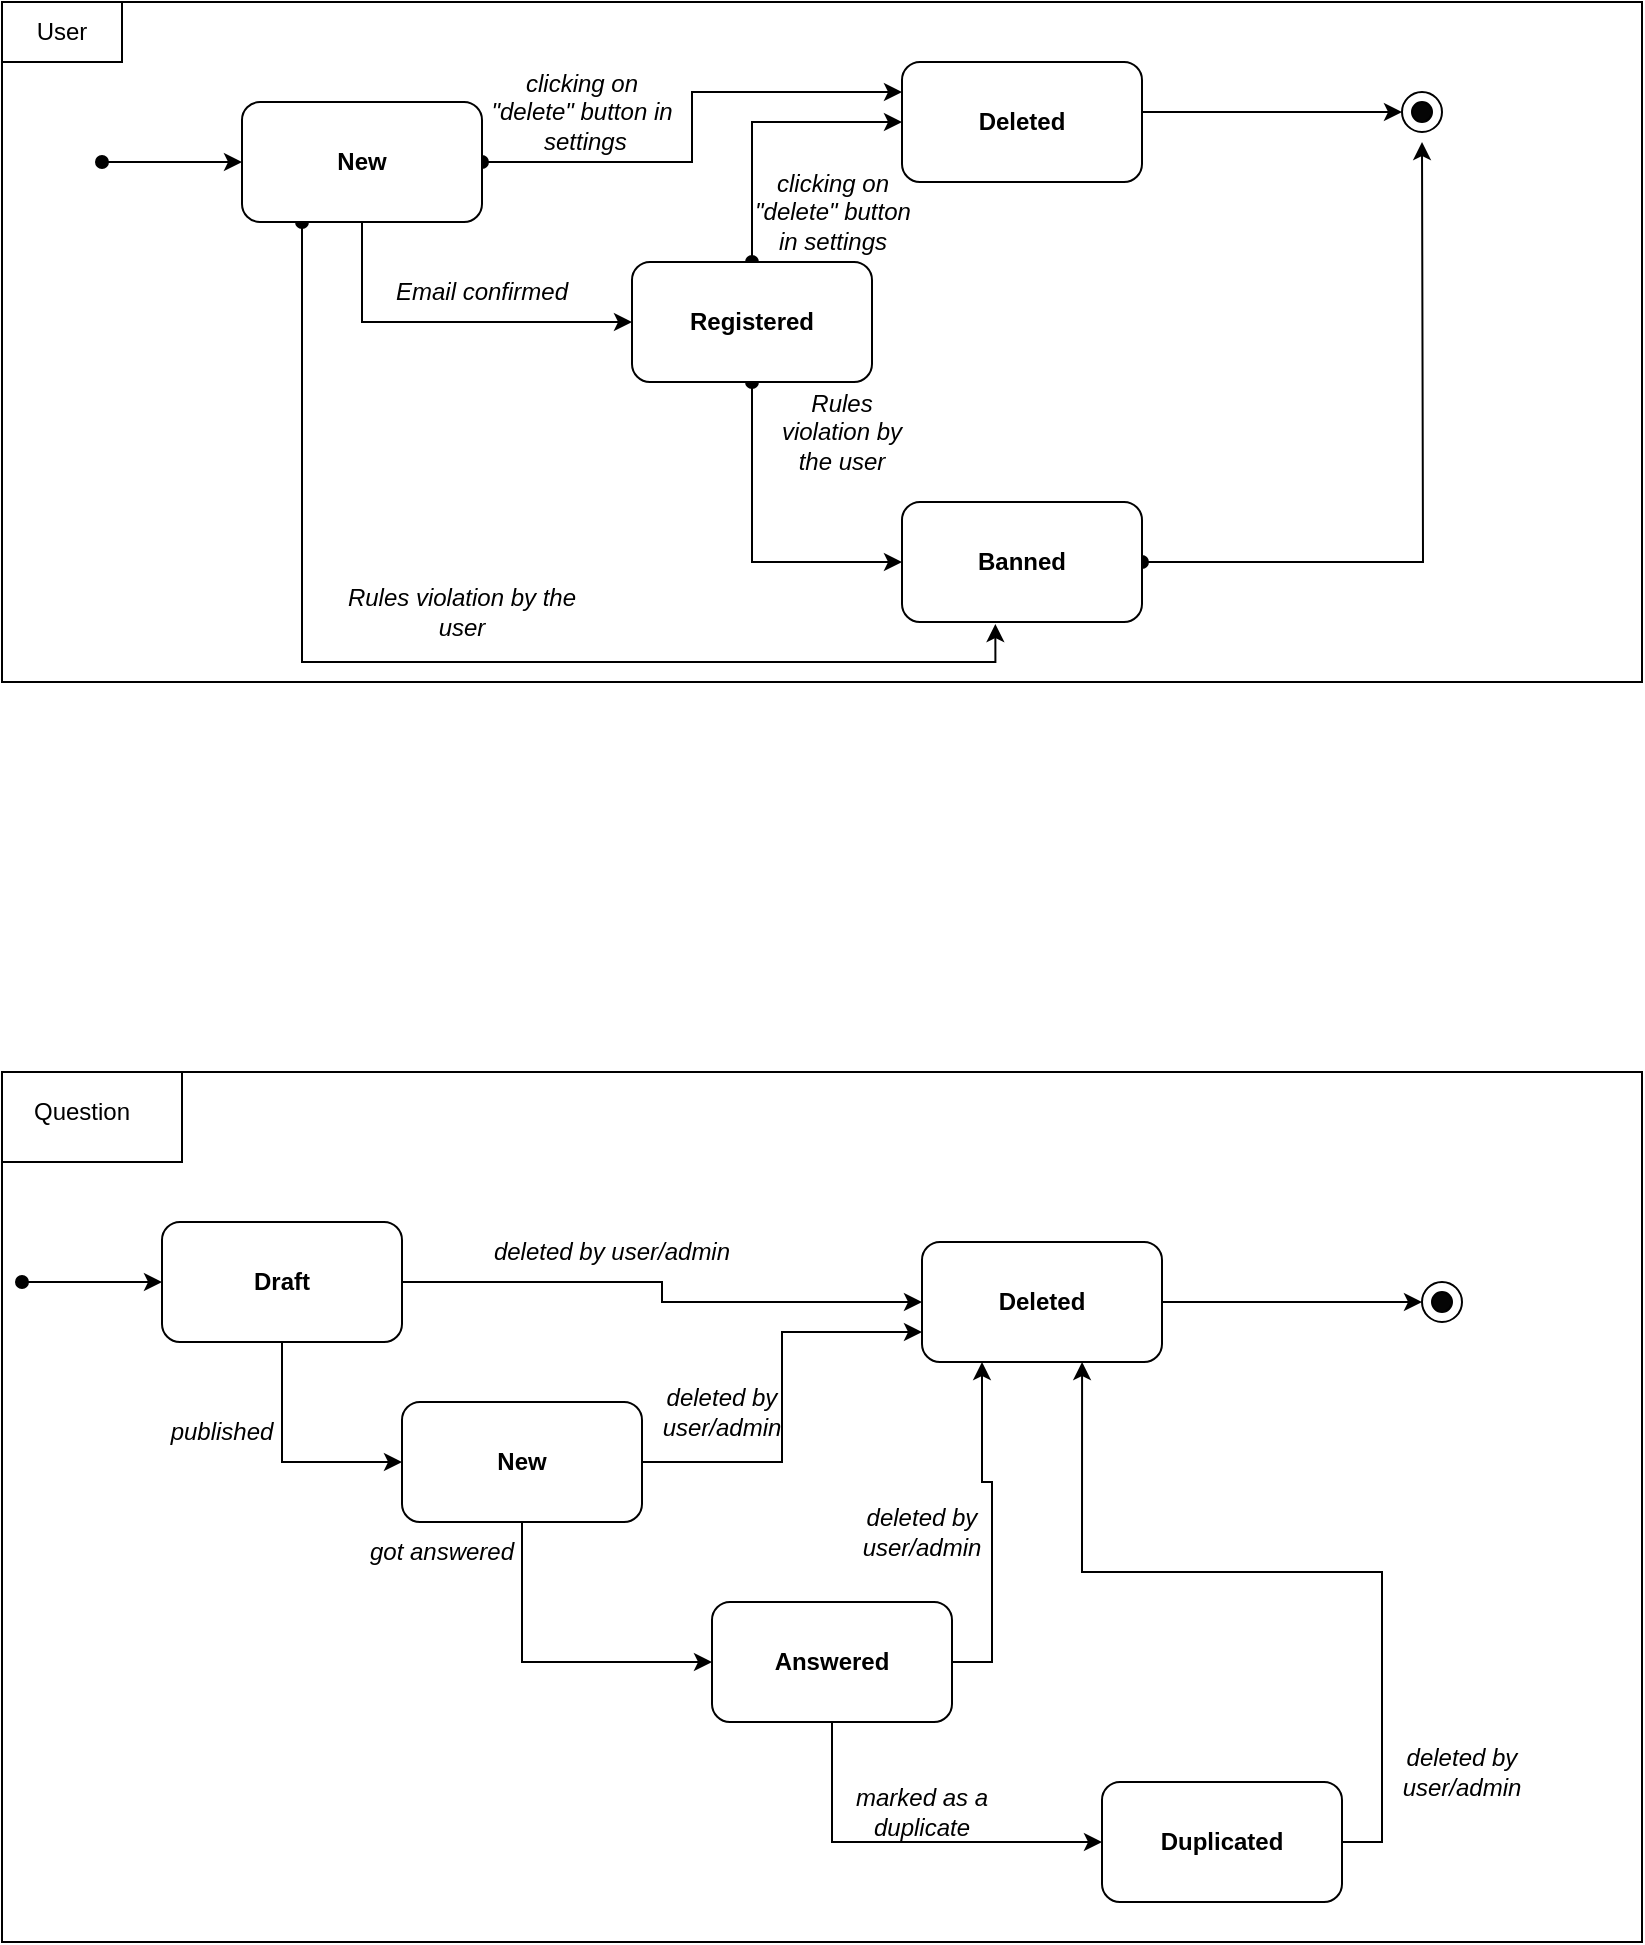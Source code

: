 <mxfile version="15.6.3" type="github">
  <diagram id="_NTMSPs0qQEtHsQQjLQI" name="Page-1">
    <mxGraphModel dx="1038" dy="550" grid="1" gridSize="10" guides="1" tooltips="1" connect="1" arrows="1" fold="1" page="1" pageScale="1" pageWidth="850" pageHeight="1100" math="0" shadow="0">
      <root>
        <mxCell id="0" />
        <mxCell id="1" parent="0" />
        <mxCell id="0sF_CZcfK4h5zrIeetzB-53" value="" style="rounded=0;whiteSpace=wrap;html=1;fillColor=none;" vertex="1" parent="1">
          <mxGeometry x="10" y="10" width="60" height="30" as="geometry" />
        </mxCell>
        <mxCell id="0sF_CZcfK4h5zrIeetzB-46" value="" style="ellipse;whiteSpace=wrap;html=1;aspect=fixed;" vertex="1" parent="1">
          <mxGeometry x="710" y="55" width="20" height="20" as="geometry" />
        </mxCell>
        <mxCell id="0sF_CZcfK4h5zrIeetzB-4" style="edgeStyle=orthogonalEdgeStyle;rounded=0;orthogonalLoop=1;jettySize=auto;html=1;exitX=0.5;exitY=1;exitDx=0;exitDy=0;entryX=0;entryY=0.5;entryDx=0;entryDy=0;" edge="1" parent="1" source="0sF_CZcfK4h5zrIeetzB-2" target="0sF_CZcfK4h5zrIeetzB-3">
          <mxGeometry relative="1" as="geometry" />
        </mxCell>
        <mxCell id="0sF_CZcfK4h5zrIeetzB-38" style="edgeStyle=orthogonalEdgeStyle;rounded=0;orthogonalLoop=1;jettySize=auto;html=1;exitX=1;exitY=0.5;exitDx=0;exitDy=0;entryX=0;entryY=0.25;entryDx=0;entryDy=0;startArrow=oval;startFill=1;sourcePerimeterSpacing=10;targetPerimeterSpacing=8;strokeWidth=1;" edge="1" parent="1" source="0sF_CZcfK4h5zrIeetzB-2" target="0sF_CZcfK4h5zrIeetzB-32">
          <mxGeometry relative="1" as="geometry" />
        </mxCell>
        <mxCell id="0sF_CZcfK4h5zrIeetzB-40" style="edgeStyle=orthogonalEdgeStyle;rounded=0;orthogonalLoop=1;jettySize=auto;html=1;exitX=0.25;exitY=1;exitDx=0;exitDy=0;entryX=0.389;entryY=1.017;entryDx=0;entryDy=0;entryPerimeter=0;startArrow=oval;startFill=1;sourcePerimeterSpacing=10;targetPerimeterSpacing=8;strokeWidth=1;" edge="1" parent="1" source="0sF_CZcfK4h5zrIeetzB-2" target="0sF_CZcfK4h5zrIeetzB-33">
          <mxGeometry relative="1" as="geometry" />
        </mxCell>
        <mxCell id="0sF_CZcfK4h5zrIeetzB-2" value="&lt;b&gt;New&lt;/b&gt;" style="rounded=1;whiteSpace=wrap;html=1;" vertex="1" parent="1">
          <mxGeometry x="130" y="60" width="120" height="60" as="geometry" />
        </mxCell>
        <mxCell id="0sF_CZcfK4h5zrIeetzB-36" style="edgeStyle=orthogonalEdgeStyle;rounded=0;orthogonalLoop=1;jettySize=auto;html=1;exitX=0.5;exitY=1;exitDx=0;exitDy=0;entryX=0;entryY=0.5;entryDx=0;entryDy=0;startArrow=oval;startFill=1;sourcePerimeterSpacing=10;targetPerimeterSpacing=8;strokeWidth=1;" edge="1" parent="1" source="0sF_CZcfK4h5zrIeetzB-3" target="0sF_CZcfK4h5zrIeetzB-33">
          <mxGeometry relative="1" as="geometry" />
        </mxCell>
        <mxCell id="0sF_CZcfK4h5zrIeetzB-37" style="edgeStyle=orthogonalEdgeStyle;rounded=0;orthogonalLoop=1;jettySize=auto;html=1;exitX=0.5;exitY=0;exitDx=0;exitDy=0;entryX=0;entryY=0.5;entryDx=0;entryDy=0;startArrow=oval;startFill=1;sourcePerimeterSpacing=10;targetPerimeterSpacing=8;strokeWidth=1;" edge="1" parent="1" source="0sF_CZcfK4h5zrIeetzB-3" target="0sF_CZcfK4h5zrIeetzB-32">
          <mxGeometry relative="1" as="geometry" />
        </mxCell>
        <mxCell id="0sF_CZcfK4h5zrIeetzB-3" value="&lt;b&gt;Registered&lt;/b&gt;" style="rounded=1;whiteSpace=wrap;html=1;" vertex="1" parent="1">
          <mxGeometry x="325" y="140" width="120" height="60" as="geometry" />
        </mxCell>
        <mxCell id="0sF_CZcfK4h5zrIeetzB-5" value="&lt;i&gt;Email confirmed&lt;/i&gt;" style="text;html=1;strokeColor=none;fillColor=none;align=center;verticalAlign=middle;whiteSpace=wrap;rounded=0;" vertex="1" parent="1">
          <mxGeometry x="200" y="140" width="100" height="30" as="geometry" />
        </mxCell>
        <mxCell id="0sF_CZcfK4h5zrIeetzB-11" style="edgeStyle=orthogonalEdgeStyle;rounded=0;orthogonalLoop=1;jettySize=auto;html=1;exitX=1;exitY=0.5;exitDx=0;exitDy=0;entryX=0;entryY=0.5;entryDx=0;entryDy=0;" edge="1" parent="1" source="0sF_CZcfK4h5zrIeetzB-6" target="0sF_CZcfK4h5zrIeetzB-9">
          <mxGeometry relative="1" as="geometry" />
        </mxCell>
        <mxCell id="0sF_CZcfK4h5zrIeetzB-15" style="edgeStyle=orthogonalEdgeStyle;rounded=0;orthogonalLoop=1;jettySize=auto;html=1;exitX=0.5;exitY=1;exitDx=0;exitDy=0;entryX=0;entryY=0.5;entryDx=0;entryDy=0;" edge="1" parent="1" source="0sF_CZcfK4h5zrIeetzB-6" target="0sF_CZcfK4h5zrIeetzB-7">
          <mxGeometry relative="1" as="geometry" />
        </mxCell>
        <mxCell id="0sF_CZcfK4h5zrIeetzB-6" value="&lt;b&gt;Draft&lt;/b&gt;" style="rounded=1;whiteSpace=wrap;html=1;" vertex="1" parent="1">
          <mxGeometry x="90" y="620" width="120" height="60" as="geometry" />
        </mxCell>
        <mxCell id="0sF_CZcfK4h5zrIeetzB-12" style="edgeStyle=orthogonalEdgeStyle;rounded=0;orthogonalLoop=1;jettySize=auto;html=1;exitX=1;exitY=0.5;exitDx=0;exitDy=0;entryX=0;entryY=0.75;entryDx=0;entryDy=0;" edge="1" parent="1" source="0sF_CZcfK4h5zrIeetzB-7" target="0sF_CZcfK4h5zrIeetzB-9">
          <mxGeometry relative="1" as="geometry" />
        </mxCell>
        <mxCell id="0sF_CZcfK4h5zrIeetzB-16" style="edgeStyle=orthogonalEdgeStyle;rounded=0;orthogonalLoop=1;jettySize=auto;html=1;exitX=0.5;exitY=1;exitDx=0;exitDy=0;entryX=0;entryY=0.5;entryDx=0;entryDy=0;" edge="1" parent="1" source="0sF_CZcfK4h5zrIeetzB-7" target="0sF_CZcfK4h5zrIeetzB-8">
          <mxGeometry relative="1" as="geometry" />
        </mxCell>
        <mxCell id="0sF_CZcfK4h5zrIeetzB-7" value="&lt;b&gt;New&lt;/b&gt;" style="rounded=1;whiteSpace=wrap;html=1;" vertex="1" parent="1">
          <mxGeometry x="210" y="710" width="120" height="60" as="geometry" />
        </mxCell>
        <mxCell id="0sF_CZcfK4h5zrIeetzB-13" style="edgeStyle=orthogonalEdgeStyle;rounded=0;orthogonalLoop=1;jettySize=auto;html=1;exitX=1;exitY=0.5;exitDx=0;exitDy=0;entryX=0.25;entryY=1;entryDx=0;entryDy=0;" edge="1" parent="1" source="0sF_CZcfK4h5zrIeetzB-8" target="0sF_CZcfK4h5zrIeetzB-9">
          <mxGeometry relative="1" as="geometry" />
        </mxCell>
        <mxCell id="0sF_CZcfK4h5zrIeetzB-17" style="edgeStyle=orthogonalEdgeStyle;rounded=0;orthogonalLoop=1;jettySize=auto;html=1;exitX=0.5;exitY=1;exitDx=0;exitDy=0;entryX=0;entryY=0.5;entryDx=0;entryDy=0;" edge="1" parent="1" source="0sF_CZcfK4h5zrIeetzB-8" target="0sF_CZcfK4h5zrIeetzB-10">
          <mxGeometry relative="1" as="geometry" />
        </mxCell>
        <mxCell id="0sF_CZcfK4h5zrIeetzB-8" value="&lt;b&gt;Answered&lt;/b&gt;" style="rounded=1;whiteSpace=wrap;html=1;" vertex="1" parent="1">
          <mxGeometry x="365" y="810" width="120" height="60" as="geometry" />
        </mxCell>
        <mxCell id="0sF_CZcfK4h5zrIeetzB-9" value="&lt;b&gt;Deleted&lt;/b&gt;" style="rounded=1;whiteSpace=wrap;html=1;" vertex="1" parent="1">
          <mxGeometry x="470" y="630" width="120" height="60" as="geometry" />
        </mxCell>
        <mxCell id="0sF_CZcfK4h5zrIeetzB-14" style="edgeStyle=orthogonalEdgeStyle;rounded=0;orthogonalLoop=1;jettySize=auto;html=1;exitX=1;exitY=0.5;exitDx=0;exitDy=0;entryX=0.667;entryY=1;entryDx=0;entryDy=0;entryPerimeter=0;" edge="1" parent="1" source="0sF_CZcfK4h5zrIeetzB-10" target="0sF_CZcfK4h5zrIeetzB-9">
          <mxGeometry relative="1" as="geometry" />
        </mxCell>
        <mxCell id="0sF_CZcfK4h5zrIeetzB-10" value="&lt;b&gt;Duplicated&lt;/b&gt;" style="rounded=1;whiteSpace=wrap;html=1;" vertex="1" parent="1">
          <mxGeometry x="560" y="900" width="120" height="60" as="geometry" />
        </mxCell>
        <mxCell id="0sF_CZcfK4h5zrIeetzB-18" value="&lt;i&gt;deleted by user/admin&lt;/i&gt;" style="text;html=1;strokeColor=none;fillColor=none;align=center;verticalAlign=middle;whiteSpace=wrap;rounded=0;" vertex="1" parent="1">
          <mxGeometry x="240" y="620" width="150" height="30" as="geometry" />
        </mxCell>
        <mxCell id="0sF_CZcfK4h5zrIeetzB-19" value="&lt;i&gt;deleted by user/admin&lt;/i&gt;" style="text;html=1;strokeColor=none;fillColor=none;align=center;verticalAlign=middle;whiteSpace=wrap;rounded=0;" vertex="1" parent="1">
          <mxGeometry x="330" y="700" width="80" height="30" as="geometry" />
        </mxCell>
        <mxCell id="0sF_CZcfK4h5zrIeetzB-20" value="&lt;i&gt;deleted by user/admin&lt;/i&gt;" style="text;html=1;strokeColor=none;fillColor=none;align=center;verticalAlign=middle;whiteSpace=wrap;rounded=0;" vertex="1" parent="1">
          <mxGeometry x="430" y="760" width="80" height="30" as="geometry" />
        </mxCell>
        <mxCell id="0sF_CZcfK4h5zrIeetzB-21" value="&lt;i&gt;deleted by user/admin&lt;/i&gt;" style="text;html=1;strokeColor=none;fillColor=none;align=center;verticalAlign=middle;whiteSpace=wrap;rounded=0;" vertex="1" parent="1">
          <mxGeometry x="700" y="880" width="80" height="30" as="geometry" />
        </mxCell>
        <mxCell id="0sF_CZcfK4h5zrIeetzB-22" value="&lt;i&gt;published&lt;/i&gt;" style="text;html=1;strokeColor=none;fillColor=none;align=center;verticalAlign=middle;whiteSpace=wrap;rounded=0;" vertex="1" parent="1">
          <mxGeometry x="80" y="710" width="80" height="30" as="geometry" />
        </mxCell>
        <mxCell id="0sF_CZcfK4h5zrIeetzB-23" value="&lt;i&gt;got answered&lt;/i&gt;" style="text;html=1;strokeColor=none;fillColor=none;align=center;verticalAlign=middle;whiteSpace=wrap;rounded=0;" vertex="1" parent="1">
          <mxGeometry x="190" y="770" width="80" height="30" as="geometry" />
        </mxCell>
        <mxCell id="0sF_CZcfK4h5zrIeetzB-24" value="&lt;i&gt;marked as a duplicate&lt;/i&gt;" style="text;html=1;strokeColor=none;fillColor=none;align=center;verticalAlign=middle;whiteSpace=wrap;rounded=0;" vertex="1" parent="1">
          <mxGeometry x="430" y="900" width="80" height="30" as="geometry" />
        </mxCell>
        <mxCell id="0sF_CZcfK4h5zrIeetzB-25" value="User" style="text;html=1;strokeColor=none;fillColor=none;align=center;verticalAlign=middle;whiteSpace=wrap;rounded=0;" vertex="1" parent="1">
          <mxGeometry x="10" y="10" width="60" height="30" as="geometry" />
        </mxCell>
        <mxCell id="0sF_CZcfK4h5zrIeetzB-26" value="Question" style="text;html=1;strokeColor=none;fillColor=none;align=center;verticalAlign=middle;whiteSpace=wrap;rounded=0;" vertex="1" parent="1">
          <mxGeometry x="20" y="550" width="60" height="30" as="geometry" />
        </mxCell>
        <mxCell id="0sF_CZcfK4h5zrIeetzB-27" value="" style="endArrow=classic;startArrow=oval;html=1;rounded=0;entryX=0;entryY=0.5;entryDx=0;entryDy=0;startFill=1;strokeWidth=1;targetPerimeterSpacing=8;sourcePerimeterSpacing=10;" edge="1" parent="1" target="0sF_CZcfK4h5zrIeetzB-2">
          <mxGeometry width="50" height="50" relative="1" as="geometry">
            <mxPoint x="60" y="90" as="sourcePoint" />
            <mxPoint x="450" y="50" as="targetPoint" />
          </mxGeometry>
        </mxCell>
        <mxCell id="0sF_CZcfK4h5zrIeetzB-28" value="" style="endArrow=classic;startArrow=oval;html=1;rounded=0;entryX=0;entryY=0.5;entryDx=0;entryDy=0;startFill=1;strokeWidth=1;targetPerimeterSpacing=8;sourcePerimeterSpacing=10;" edge="1" parent="1">
          <mxGeometry width="50" height="50" relative="1" as="geometry">
            <mxPoint x="20" y="650" as="sourcePoint" />
            <mxPoint x="90" y="650" as="targetPoint" />
          </mxGeometry>
        </mxCell>
        <mxCell id="0sF_CZcfK4h5zrIeetzB-29" value="" style="ellipse;whiteSpace=wrap;html=1;aspect=fixed;" vertex="1" parent="1">
          <mxGeometry x="720" y="650" width="20" height="20" as="geometry" />
        </mxCell>
        <mxCell id="0sF_CZcfK4h5zrIeetzB-30" value="" style="endArrow=classic;html=1;rounded=0;sourcePerimeterSpacing=10;targetPerimeterSpacing=8;strokeWidth=1;entryX=0;entryY=0.5;entryDx=0;entryDy=0;exitX=1;exitY=0.5;exitDx=0;exitDy=0;" edge="1" parent="1" source="0sF_CZcfK4h5zrIeetzB-9" target="0sF_CZcfK4h5zrIeetzB-29">
          <mxGeometry width="50" height="50" relative="1" as="geometry">
            <mxPoint x="400" y="870" as="sourcePoint" />
            <mxPoint x="450" y="820" as="targetPoint" />
          </mxGeometry>
        </mxCell>
        <mxCell id="0sF_CZcfK4h5zrIeetzB-31" value="" style="ellipse;whiteSpace=wrap;html=1;aspect=fixed;fillColor=#050505;" vertex="1" parent="1">
          <mxGeometry x="725" y="655" width="10" height="10" as="geometry" />
        </mxCell>
        <mxCell id="0sF_CZcfK4h5zrIeetzB-32" value="&lt;b&gt;Deleted&lt;/b&gt;" style="rounded=1;whiteSpace=wrap;html=1;" vertex="1" parent="1">
          <mxGeometry x="460" y="40" width="120" height="60" as="geometry" />
        </mxCell>
        <mxCell id="0sF_CZcfK4h5zrIeetzB-47" style="edgeStyle=orthogonalEdgeStyle;rounded=0;orthogonalLoop=1;jettySize=auto;html=1;exitX=1;exitY=0.5;exitDx=0;exitDy=0;startArrow=oval;startFill=1;sourcePerimeterSpacing=10;targetPerimeterSpacing=8;strokeWidth=1;" edge="1" parent="1" source="0sF_CZcfK4h5zrIeetzB-33">
          <mxGeometry relative="1" as="geometry">
            <mxPoint x="720" y="80" as="targetPoint" />
          </mxGeometry>
        </mxCell>
        <mxCell id="0sF_CZcfK4h5zrIeetzB-33" value="&lt;b&gt;Banned&lt;/b&gt;" style="rounded=1;whiteSpace=wrap;html=1;" vertex="1" parent="1">
          <mxGeometry x="460" y="260" width="120" height="60" as="geometry" />
        </mxCell>
        <mxCell id="0sF_CZcfK4h5zrIeetzB-34" value="" style="endArrow=classic;html=1;rounded=0;sourcePerimeterSpacing=10;targetPerimeterSpacing=8;strokeWidth=1;entryX=0;entryY=0.5;entryDx=0;entryDy=0;exitX=1;exitY=0.5;exitDx=0;exitDy=0;" edge="1" parent="1">
          <mxGeometry width="50" height="50" relative="1" as="geometry">
            <mxPoint x="580" y="65" as="sourcePoint" />
            <mxPoint x="710" y="65" as="targetPoint" />
          </mxGeometry>
        </mxCell>
        <mxCell id="0sF_CZcfK4h5zrIeetzB-35" value="" style="ellipse;whiteSpace=wrap;html=1;aspect=fixed;fillColor=#050505;" vertex="1" parent="1">
          <mxGeometry x="715" y="60" width="10" height="10" as="geometry" />
        </mxCell>
        <mxCell id="0sF_CZcfK4h5zrIeetzB-39" value="&lt;i&gt;Rules violation by the user&lt;/i&gt;" style="text;html=1;strokeColor=none;fillColor=none;align=center;verticalAlign=middle;whiteSpace=wrap;rounded=0;" vertex="1" parent="1">
          <mxGeometry x="390" y="210" width="80" height="30" as="geometry" />
        </mxCell>
        <mxCell id="0sF_CZcfK4h5zrIeetzB-41" value="&lt;i&gt;Rules violation by the user&lt;/i&gt;" style="text;html=1;strokeColor=none;fillColor=none;align=center;verticalAlign=middle;whiteSpace=wrap;rounded=0;" vertex="1" parent="1">
          <mxGeometry x="170" y="300" width="140" height="30" as="geometry" />
        </mxCell>
        <mxCell id="0sF_CZcfK4h5zrIeetzB-48" value="&lt;i&gt;clicking on &quot;delete&quot; button in&lt;br&gt;&amp;nbsp;settings&lt;/i&gt;" style="text;html=1;strokeColor=none;fillColor=none;align=center;verticalAlign=middle;whiteSpace=wrap;rounded=0;" vertex="1" parent="1">
          <mxGeometry x="250" y="50" width="100" height="30" as="geometry" />
        </mxCell>
        <mxCell id="0sF_CZcfK4h5zrIeetzB-50" value="&lt;i&gt;clicking on &quot;delete&quot; button in settings&lt;/i&gt;" style="text;html=1;strokeColor=none;fillColor=none;align=center;verticalAlign=middle;whiteSpace=wrap;rounded=0;" vertex="1" parent="1">
          <mxGeometry x="383" y="100" width="85" height="30" as="geometry" />
        </mxCell>
        <mxCell id="0sF_CZcfK4h5zrIeetzB-52" value="" style="rounded=0;whiteSpace=wrap;html=1;fillColor=none;" vertex="1" parent="1">
          <mxGeometry x="10" y="10" width="820" height="340" as="geometry" />
        </mxCell>
        <mxCell id="0sF_CZcfK4h5zrIeetzB-54" value="" style="rounded=0;whiteSpace=wrap;html=1;fillColor=none;" vertex="1" parent="1">
          <mxGeometry x="10" y="545" width="820" height="435" as="geometry" />
        </mxCell>
        <mxCell id="0sF_CZcfK4h5zrIeetzB-55" value="" style="rounded=0;whiteSpace=wrap;html=1;fillColor=none;" vertex="1" parent="1">
          <mxGeometry x="10" y="545" width="90" height="45" as="geometry" />
        </mxCell>
      </root>
    </mxGraphModel>
  </diagram>
</mxfile>
